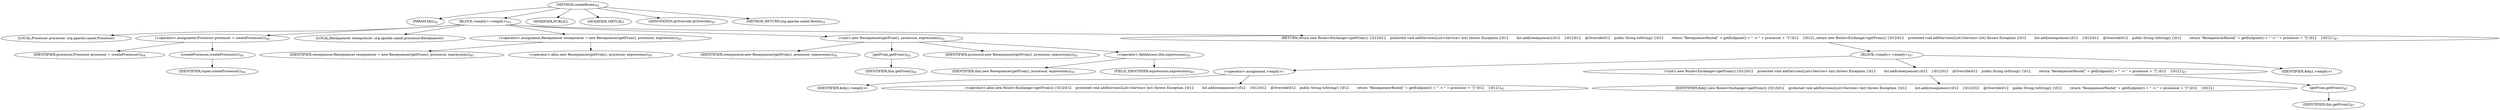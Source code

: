 digraph "createRoute" {  
"59" [label = <(METHOD,createRoute)<SUB>42</SUB>> ]
"7" [label = <(PARAM,this)<SUB>42</SUB>> ]
"60" [label = <(BLOCK,&lt;empty&gt;,&lt;empty&gt;)<SUB>43</SUB>> ]
"61" [label = <(LOCAL,Processor processor: org.apache.camel.Processor)> ]
"62" [label = <(&lt;operator&gt;.assignment,Processor processor = createProcessor())<SUB>44</SUB>> ]
"63" [label = <(IDENTIFIER,processor,Processor processor = createProcessor())<SUB>44</SUB>> ]
"64" [label = <(createProcessor,createProcessor())<SUB>44</SUB>> ]
"65" [label = <(IDENTIFIER,super,createProcessor())<SUB>44</SUB>> ]
"9" [label = <(LOCAL,Resequencer resequencer: org.apache.camel.processor.Resequencer)> ]
"66" [label = <(&lt;operator&gt;.assignment,Resequencer resequencer = new Resequencer(getFrom(), processor, expressions))<SUB>45</SUB>> ]
"67" [label = <(IDENTIFIER,resequencer,Resequencer resequencer = new Resequencer(getFrom(), processor, expressions))<SUB>45</SUB>> ]
"68" [label = <(&lt;operator&gt;.alloc,new Resequencer(getFrom(), processor, expressions))<SUB>45</SUB>> ]
"69" [label = <(&lt;init&gt;,new Resequencer(getFrom(), processor, expressions))<SUB>45</SUB>> ]
"8" [label = <(IDENTIFIER,resequencer,new Resequencer(getFrom(), processor, expressions))<SUB>45</SUB>> ]
"70" [label = <(getFrom,getFrom())<SUB>45</SUB>> ]
"6" [label = <(IDENTIFIER,this,getFrom())<SUB>45</SUB>> ]
"71" [label = <(IDENTIFIER,processor,new Resequencer(getFrom(), processor, expressions))<SUB>45</SUB>> ]
"72" [label = <(&lt;operator&gt;.fieldAccess,this.expressions)<SUB>45</SUB>> ]
"73" [label = <(IDENTIFIER,this,new Resequencer(getFrom(), processor, expressions))<SUB>45</SUB>> ]
"74" [label = <(FIELD_IDENTIFIER,expressions,expressions)<SUB>45</SUB>> ]
"75" [label = <(RETURN,return new Route&lt;Exchange&gt;(getFrom()) {\012\012    protected void addServices(List&lt;Service&gt; list) throws Exception {\012        list.add(resequencer);\012    }\012\012    @Override\012    public String toString() {\012        return &quot;ResequencerRoute[&quot; + getEndpoint() + &quot; -&gt; &quot; + processor + &quot;]&quot;;\012    }\012};,return new Route&lt;Exchange&gt;(getFrom()) {\012\012    protected void addServices(List&lt;Service&gt; list) throws Exception {\012        list.add(resequencer);\012    }\012\012    @Override\012    public String toString() {\012        return &quot;ResequencerRoute[&quot; + getEndpoint() + &quot; -&gt; &quot; + processor + &quot;]&quot;;\012    }\012};)<SUB>47</SUB>> ]
"76" [label = <(BLOCK,&lt;empty&gt;,&lt;empty&gt;)<SUB>47</SUB>> ]
"77" [label = <(&lt;operator&gt;.assignment,&lt;empty&gt;)> ]
"78" [label = <(IDENTIFIER,$obj1,&lt;empty&gt;)> ]
"79" [label = <(&lt;operator&gt;.alloc,new Route&lt;Exchange&gt;(getFrom()) {\012\012    protected void addServices(List&lt;Service&gt; list) throws Exception {\012        list.add(resequencer);\012    }\012\012    @Override\012    public String toString() {\012        return &quot;ResequencerRoute[&quot; + getEndpoint() + &quot; -&gt; &quot; + processor + &quot;]&quot;;\012    }\012})<SUB>47</SUB>> ]
"80" [label = <(&lt;init&gt;,new Route&lt;Exchange&gt;(getFrom()) {\012\012    protected void addServices(List&lt;Service&gt; list) throws Exception {\012        list.add(resequencer);\012    }\012\012    @Override\012    public String toString() {\012        return &quot;ResequencerRoute[&quot; + getEndpoint() + &quot; -&gt; &quot; + processor + &quot;]&quot;;\012    }\012})<SUB>47</SUB>> ]
"81" [label = <(IDENTIFIER,$obj1,new Route&lt;Exchange&gt;(getFrom()) {\012\012    protected void addServices(List&lt;Service&gt; list) throws Exception {\012        list.add(resequencer);\012    }\012\012    @Override\012    public String toString() {\012        return &quot;ResequencerRoute[&quot; + getEndpoint() + &quot; -&gt; &quot; + processor + &quot;]&quot;;\012    }\012})> ]
"82" [label = <(getFrom,getFrom())<SUB>47</SUB>> ]
"10" [label = <(IDENTIFIER,this,getFrom())<SUB>47</SUB>> ]
"83" [label = <(IDENTIFIER,$obj1,&lt;empty&gt;)> ]
"84" [label = <(MODIFIER,PUBLIC)> ]
"85" [label = <(MODIFIER,VIRTUAL)> ]
"86" [label = <(ANNOTATION,@Override,@Override)<SUB>42</SUB>> ]
"87" [label = <(METHOD_RETURN,org.apache.camel.Route)<SUB>43</SUB>> ]
  "59" -> "7" 
  "59" -> "60" 
  "59" -> "84" 
  "59" -> "85" 
  "59" -> "86" 
  "59" -> "87" 
  "60" -> "61" 
  "60" -> "62" 
  "60" -> "9" 
  "60" -> "66" 
  "60" -> "69" 
  "60" -> "75" 
  "62" -> "63" 
  "62" -> "64" 
  "64" -> "65" 
  "66" -> "67" 
  "66" -> "68" 
  "69" -> "8" 
  "69" -> "70" 
  "69" -> "71" 
  "69" -> "72" 
  "70" -> "6" 
  "72" -> "73" 
  "72" -> "74" 
  "75" -> "76" 
  "76" -> "77" 
  "76" -> "80" 
  "76" -> "83" 
  "77" -> "78" 
  "77" -> "79" 
  "80" -> "81" 
  "80" -> "82" 
  "82" -> "10" 
}
